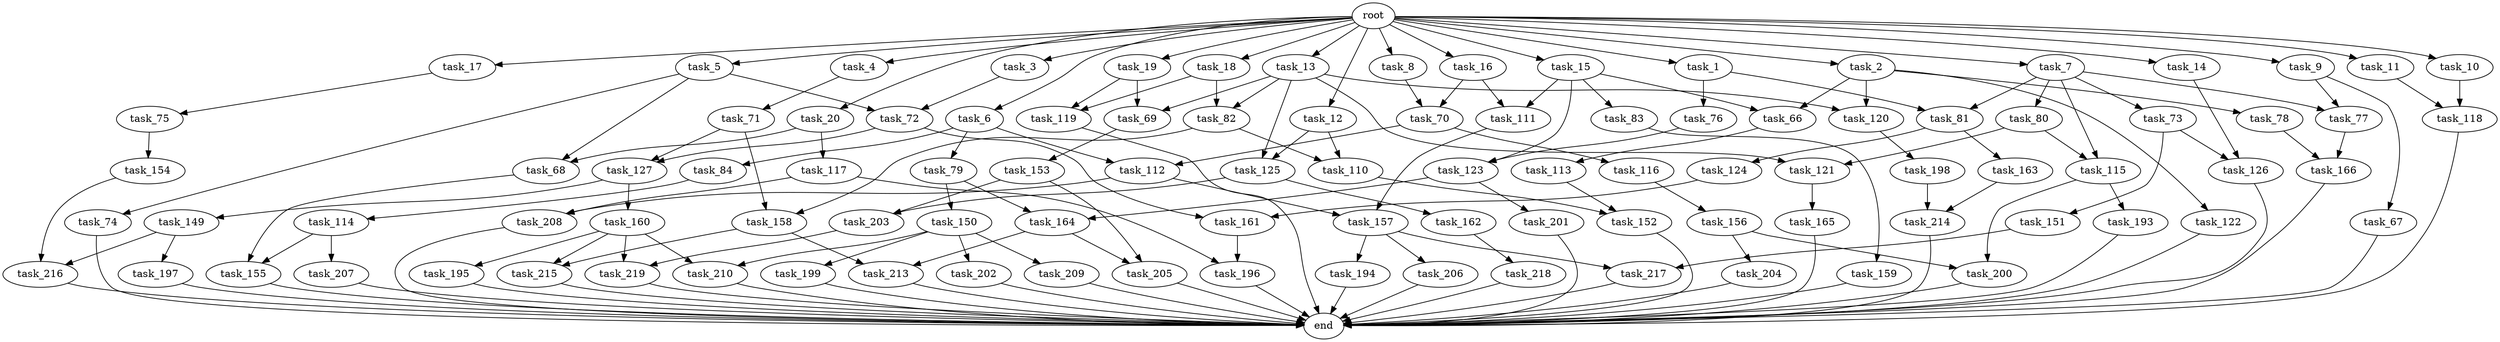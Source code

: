 digraph G {
  task_207 [size="549755813.888000"];
  task_149 [size="549755813.888000"];
  task_16 [size="1.024000"];
  task_150 [size="858993459.200000"];
  task_115 [size="1168231104.512000"];
  task_158 [size="1245540515.840000"];
  task_19 [size="1.024000"];
  task_12 [size="1.024000"];
  task_119 [size="764504178.688000"];
  task_111 [size="893353197.568000"];
  task_110 [size="858993459.200000"];
  task_20 [size="1.024000"];
  task_113 [size="695784701.952000"];
  task_68 [size="1279900254.208000"];
  task_117 [size="420906795.008000"];
  task_162 [size="214748364.800000"];
  task_151 [size="77309411.328000"];
  task_219 [size="386547056.640000"];
  task_84 [size="34359738.368000"];
  task_6 [size="1.024000"];
  task_2 [size="1.024000"];
  task_156 [size="34359738.368000"];
  task_13 [size="1.024000"];
  task_123 [size="1717986918.400000"];
  task_79 [size="34359738.368000"];
  task_72 [size="893353197.568000"];
  task_200 [size="249108103.168000"];
  task_217 [size="1717986918.400000"];
  root [size="0.000000"];
  task_202 [size="137438953.472000"];
  task_216 [size="498216206.336000"];
  task_153 [size="858993459.200000"];
  task_7 [size="1.024000"];
  task_74 [size="858993459.200000"];
  task_118 [size="841813590.016000"];
  task_18 [size="1.024000"];
  task_1 [size="1.024000"];
  task_152 [size="446676598.784000"];
  task_157 [size="1408749273.088000"];
  task_198 [size="858993459.200000"];
  task_215 [size="1005022347.264000"];
  task_82 [size="523986010.112000"];
  task_203 [size="352187318.272000"];
  task_155 [size="687194767.360000"];
  task_77 [size="1005022347.264000"];
  task_210 [size="446676598.784000"];
  task_195 [size="309237645.312000"];
  task_209 [size="137438953.472000"];
  task_11 [size="1.024000"];
  task_66 [size="936302870.528000"];
  task_4 [size="1.024000"];
  task_125 [size="618475290.624000"];
  task_159 [size="858993459.200000"];
  task_112 [size="249108103.168000"];
  task_199 [size="137438953.472000"];
  task_83 [size="858993459.200000"];
  task_73 [size="309237645.312000"];
  task_76 [size="695784701.952000"];
  task_17 [size="1.024000"];
  task_208 [size="893353197.568000"];
  task_154 [size="420906795.008000"];
  task_10 [size="1.024000"];
  task_81 [size="1005022347.264000"];
  task_196 [size="343597383.680000"];
  task_205 [size="558345748.480000"];
  task_14 [size="1.024000"];
  task_163 [size="420906795.008000"];
  task_122 [size="77309411.328000"];
  task_218 [size="77309411.328000"];
  task_69 [size="858993459.200000"];
  task_214 [size="996432412.672000"];
  task_75 [size="309237645.312000"];
  task_121 [size="1168231104.512000"];
  task_15 [size="1.024000"];
  end [size="0.000000"];
  task_164 [size="1717986918.400000"];
  task_114 [size="549755813.888000"];
  task_70 [size="111669149.696000"];
  task_160 [size="549755813.888000"];
  task_193 [size="214748364.800000"];
  task_78 [size="77309411.328000"];
  task_3 [size="1.024000"];
  task_166 [size="1279900254.208000"];
  task_71 [size="695784701.952000"];
  task_197 [size="420906795.008000"];
  task_201 [size="858993459.200000"];
  task_194 [size="858993459.200000"];
  task_8 [size="1.024000"];
  task_126 [size="386547056.640000"];
  task_9 [size="1.024000"];
  task_120 [size="386547056.640000"];
  task_5 [size="1.024000"];
  task_67 [size="695784701.952000"];
  task_161 [size="970662608.896000"];
  task_80 [size="309237645.312000"];
  task_204 [size="34359738.368000"];
  task_165 [size="137438953.472000"];
  task_127 [size="1116691496.960000"];
  task_116 [size="214748364.800000"];
  task_124 [size="420906795.008000"];
  task_213 [size="1116691496.960000"];
  task_206 [size="858993459.200000"];

  task_207 -> end [size="1.000000"];
  task_149 -> task_216 [size="411041792.000000"];
  task_149 -> task_197 [size="411041792.000000"];
  task_16 -> task_70 [size="33554432.000000"];
  task_16 -> task_111 [size="33554432.000000"];
  task_150 -> task_202 [size="134217728.000000"];
  task_150 -> task_209 [size="134217728.000000"];
  task_150 -> task_210 [size="134217728.000000"];
  task_150 -> task_199 [size="134217728.000000"];
  task_115 -> task_193 [size="209715200.000000"];
  task_115 -> task_200 [size="209715200.000000"];
  task_158 -> task_215 [size="679477248.000000"];
  task_158 -> task_213 [size="679477248.000000"];
  task_19 -> task_119 [size="536870912.000000"];
  task_19 -> task_69 [size="536870912.000000"];
  task_12 -> task_110 [size="301989888.000000"];
  task_12 -> task_125 [size="301989888.000000"];
  task_119 -> end [size="1.000000"];
  task_111 -> task_157 [size="536870912.000000"];
  task_110 -> task_152 [size="134217728.000000"];
  task_20 -> task_68 [size="411041792.000000"];
  task_20 -> task_117 [size="411041792.000000"];
  task_113 -> task_152 [size="301989888.000000"];
  task_68 -> task_155 [size="134217728.000000"];
  task_117 -> task_208 [size="33554432.000000"];
  task_117 -> task_196 [size="33554432.000000"];
  task_162 -> task_218 [size="75497472.000000"];
  task_151 -> task_217 [size="838860800.000000"];
  task_219 -> end [size="1.000000"];
  task_84 -> task_114 [size="536870912.000000"];
  task_6 -> task_84 [size="33554432.000000"];
  task_6 -> task_79 [size="33554432.000000"];
  task_6 -> task_112 [size="33554432.000000"];
  task_2 -> task_66 [size="75497472.000000"];
  task_2 -> task_120 [size="75497472.000000"];
  task_2 -> task_78 [size="75497472.000000"];
  task_2 -> task_122 [size="75497472.000000"];
  task_156 -> task_200 [size="33554432.000000"];
  task_156 -> task_204 [size="33554432.000000"];
  task_13 -> task_69 [size="301989888.000000"];
  task_13 -> task_82 [size="301989888.000000"];
  task_13 -> task_120 [size="301989888.000000"];
  task_13 -> task_121 [size="301989888.000000"];
  task_13 -> task_125 [size="301989888.000000"];
  task_123 -> task_164 [size="838860800.000000"];
  task_123 -> task_201 [size="838860800.000000"];
  task_79 -> task_150 [size="838860800.000000"];
  task_79 -> task_164 [size="838860800.000000"];
  task_72 -> task_127 [size="411041792.000000"];
  task_72 -> task_161 [size="411041792.000000"];
  task_200 -> end [size="1.000000"];
  task_217 -> end [size="1.000000"];
  root -> task_2 [size="1.000000"];
  root -> task_7 [size="1.000000"];
  root -> task_5 [size="1.000000"];
  root -> task_11 [size="1.000000"];
  root -> task_20 [size="1.000000"];
  root -> task_10 [size="1.000000"];
  root -> task_16 [size="1.000000"];
  root -> task_4 [size="1.000000"];
  root -> task_17 [size="1.000000"];
  root -> task_3 [size="1.000000"];
  root -> task_13 [size="1.000000"];
  root -> task_18 [size="1.000000"];
  root -> task_9 [size="1.000000"];
  root -> task_19 [size="1.000000"];
  root -> task_6 [size="1.000000"];
  root -> task_14 [size="1.000000"];
  root -> task_8 [size="1.000000"];
  root -> task_12 [size="1.000000"];
  root -> task_15 [size="1.000000"];
  root -> task_1 [size="1.000000"];
  task_202 -> end [size="1.000000"];
  task_216 -> end [size="1.000000"];
  task_153 -> task_205 [size="134217728.000000"];
  task_153 -> task_203 [size="134217728.000000"];
  task_7 -> task_81 [size="301989888.000000"];
  task_7 -> task_73 [size="301989888.000000"];
  task_7 -> task_80 [size="301989888.000000"];
  task_7 -> task_115 [size="301989888.000000"];
  task_7 -> task_77 [size="301989888.000000"];
  task_74 -> end [size="1.000000"];
  task_118 -> end [size="1.000000"];
  task_18 -> task_119 [size="209715200.000000"];
  task_18 -> task_82 [size="209715200.000000"];
  task_1 -> task_81 [size="679477248.000000"];
  task_1 -> task_76 [size="679477248.000000"];
  task_152 -> end [size="1.000000"];
  task_157 -> task_217 [size="838860800.000000"];
  task_157 -> task_194 [size="838860800.000000"];
  task_157 -> task_206 [size="838860800.000000"];
  task_198 -> task_214 [size="838860800.000000"];
  task_215 -> end [size="1.000000"];
  task_82 -> task_158 [size="536870912.000000"];
  task_82 -> task_110 [size="536870912.000000"];
  task_203 -> task_219 [size="75497472.000000"];
  task_155 -> end [size="1.000000"];
  task_77 -> task_166 [size="838860800.000000"];
  task_210 -> end [size="1.000000"];
  task_195 -> end [size="1.000000"];
  task_209 -> end [size="1.000000"];
  task_11 -> task_118 [size="411041792.000000"];
  task_66 -> task_113 [size="679477248.000000"];
  task_4 -> task_71 [size="679477248.000000"];
  task_125 -> task_162 [size="209715200.000000"];
  task_125 -> task_203 [size="209715200.000000"];
  task_159 -> end [size="1.000000"];
  task_112 -> task_208 [size="838860800.000000"];
  task_112 -> task_157 [size="838860800.000000"];
  task_199 -> end [size="1.000000"];
  task_83 -> task_159 [size="838860800.000000"];
  task_73 -> task_126 [size="75497472.000000"];
  task_73 -> task_151 [size="75497472.000000"];
  task_76 -> task_123 [size="838860800.000000"];
  task_17 -> task_75 [size="301989888.000000"];
  task_208 -> end [size="1.000000"];
  task_154 -> task_216 [size="75497472.000000"];
  task_10 -> task_118 [size="411041792.000000"];
  task_81 -> task_163 [size="411041792.000000"];
  task_81 -> task_124 [size="411041792.000000"];
  task_196 -> end [size="1.000000"];
  task_205 -> end [size="1.000000"];
  task_14 -> task_126 [size="301989888.000000"];
  task_163 -> task_214 [size="134217728.000000"];
  task_122 -> end [size="1.000000"];
  task_218 -> end [size="1.000000"];
  task_69 -> task_153 [size="838860800.000000"];
  task_214 -> end [size="1.000000"];
  task_75 -> task_154 [size="411041792.000000"];
  task_121 -> task_165 [size="134217728.000000"];
  task_15 -> task_111 [size="838860800.000000"];
  task_15 -> task_66 [size="838860800.000000"];
  task_15 -> task_83 [size="838860800.000000"];
  task_15 -> task_123 [size="838860800.000000"];
  task_164 -> task_205 [size="411041792.000000"];
  task_164 -> task_213 [size="411041792.000000"];
  task_114 -> task_207 [size="536870912.000000"];
  task_114 -> task_155 [size="536870912.000000"];
  task_70 -> task_116 [size="209715200.000000"];
  task_70 -> task_112 [size="209715200.000000"];
  task_160 -> task_215 [size="301989888.000000"];
  task_160 -> task_219 [size="301989888.000000"];
  task_160 -> task_210 [size="301989888.000000"];
  task_160 -> task_195 [size="301989888.000000"];
  task_193 -> end [size="1.000000"];
  task_78 -> task_166 [size="411041792.000000"];
  task_3 -> task_72 [size="33554432.000000"];
  task_166 -> end [size="1.000000"];
  task_71 -> task_127 [size="679477248.000000"];
  task_71 -> task_158 [size="679477248.000000"];
  task_197 -> end [size="1.000000"];
  task_201 -> end [size="1.000000"];
  task_194 -> end [size="1.000000"];
  task_8 -> task_70 [size="75497472.000000"];
  task_126 -> end [size="1.000000"];
  task_9 -> task_67 [size="679477248.000000"];
  task_9 -> task_77 [size="679477248.000000"];
  task_120 -> task_198 [size="838860800.000000"];
  task_5 -> task_74 [size="838860800.000000"];
  task_5 -> task_72 [size="838860800.000000"];
  task_5 -> task_68 [size="838860800.000000"];
  task_67 -> end [size="1.000000"];
  task_161 -> task_196 [size="301989888.000000"];
  task_80 -> task_115 [size="838860800.000000"];
  task_80 -> task_121 [size="838860800.000000"];
  task_204 -> end [size="1.000000"];
  task_165 -> end [size="1.000000"];
  task_127 -> task_160 [size="536870912.000000"];
  task_127 -> task_149 [size="536870912.000000"];
  task_116 -> task_156 [size="33554432.000000"];
  task_124 -> task_161 [size="536870912.000000"];
  task_213 -> end [size="1.000000"];
  task_206 -> end [size="1.000000"];
}
